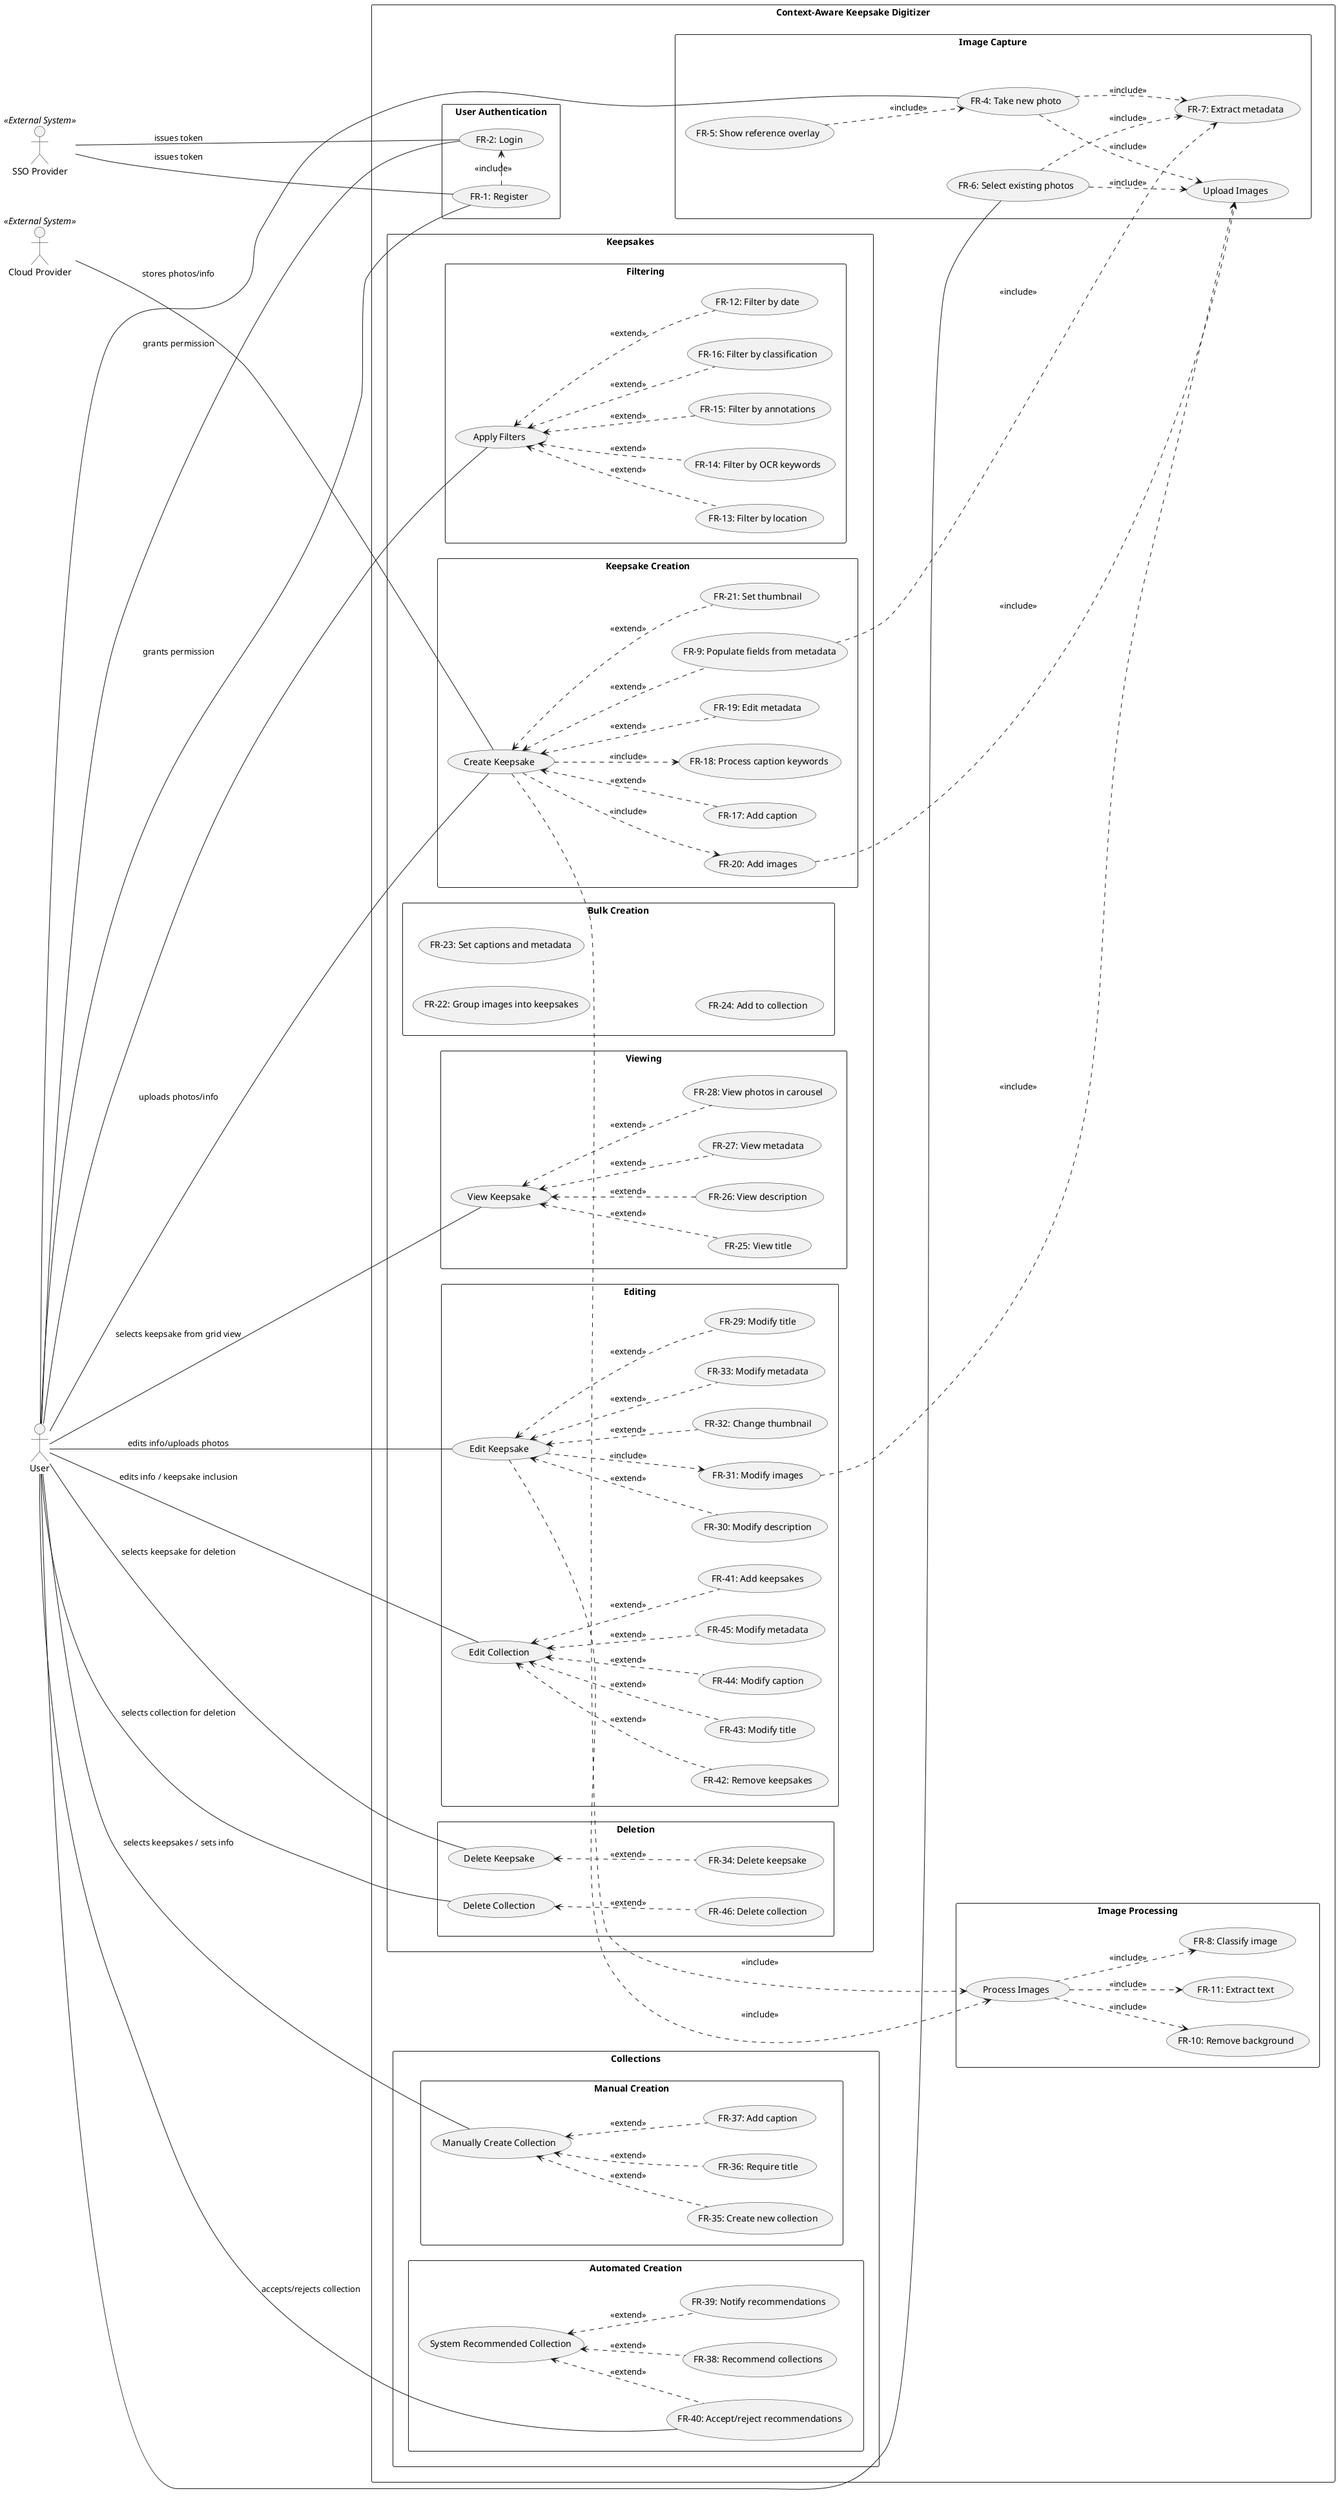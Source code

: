 ' NOTE: we may need to split this into separate diagrams where possible...
' it's going to be huge

@startuml Use Case
left to right direction
skinparam packageStyle rectangle

' Actors
actor User
actor "Cloud Provider" as Cloud << External System >>
actor "SSO Provider" as SSO << External System >>

' Packages/Use Cases
rectangle "Context-Aware Keepsake Digitizer" {

    package "User Authentication" {
        usecase "FR-1: Register" as FR1
        usecase "FR-2: Login" as FR2
    }

    package "Image Capture" {
        usecase "Upload Images"
        usecase "FR-4: Take new photo" as FR4
        usecase "FR-5: Show reference overlay" as FR5
        usecase "FR-6: Select existing photos" as FR6
        usecase "FR-7: Extract metadata" as FR7
    }

    package "Image Processing" {
        usecase "Process Images"
        usecase "FR-8: Classify image" as FR8
        usecase "FR-10: Remove background" as FR10
        usecase "FR-11: Extract text" as FR11
    }
 
    package "Keepsakes" {
        package "Filtering" {
            usecase "Apply Filters" as Filter  
            usecase "FR-12: Filter by date" as FR12
            usecase "FR-13: Filter by location" as FR13
            usecase "FR-14: Filter by OCR keywords" as FR14
            usecase "FR-15: Filter by annotations" as FR15
            usecase "FR-16: Filter by classification" as FR16
        }
        package "Keepsake Creation" {
            usecase "Create Keepsake" 
            usecase "FR-9: Populate fields from metadata" as FR9
            usecase "FR-17: Add caption" as FR17
            usecase "FR-18: Process caption keywords" as FR18
            usecase "FR-19: Edit metadata" as FR19
            usecase "FR-20: Add images" as FR20
            usecase "FR-21: Set thumbnail" as FR21
        }
     package "Bulk Creation" {
       usecase "FR-22: Group images into keepsakes" as FR22
       usecase "FR-23: Set captions and metadata" as FR23
       usecase "FR-24: Add to collection" as FR24
     }
     package "Viewing" {
       usecase "View Keepsake"
       usecase "FR-25: View title" as FR25
       usecase "FR-26: View description" as FR26
       usecase "FR-27: View metadata" as FR27
       usecase "FR-28: View photos in carousel" as FR28
     }
     package "Editing" {
       usecase "Edit Keepsake"
       usecase "FR-29: Modify title" as FR29
       usecase "FR-30: Modify description" as FR30
       usecase "FR-31: Modify images" as FR31
       usecase "FR-32: Change thumbnail" as FR32
       usecase "FR-33: Modify metadata" as FR33
     }
     package "Deletion" {
      usecase "Delete Keepsake"
       usecase "FR-34: Delete keepsake" as FR34
     }
  }

     package "Collections" {
       package "Manual Creation" {
         usecase "Manually Create Collection"
         usecase "FR-35: Create new collection" as FR35
         usecase "FR-36: Require title" as FR36
         usecase "FR-37: Add caption" as FR37
       }
       package "Automated Creation" {
         usecase "System Recommended Collection"
         usecase "FR-38: Recommend collections" as FR38
         usecase "FR-39: Notify recommendations" as FR39
         usecase "FR-40: Accept/reject recommendations" as FR40
       }
       package "Editing" {
         usecase "Edit Collection"
         usecase "FR-41: Add keepsakes" as FR41
         usecase "FR-42: Remove keepsakes" as FR42
         usecase "FR-43: Modify title" as FR43
         usecase "FR-44: Modify caption" as FR44
         usecase "FR-45: Modify metadata" as FR45
       }
       package "Deletion" {
         usecase "Delete Collection"
         usecase "FR-46: Delete collection" as FR46
       }
  '     package "Metadata Management" {
  '       usecase "FR-47: Auto-derive date" as FR47
  '       usecase "FR-48: Auto-derive location" as FR48
  '       usecase "FR-49: Modify location" as FR49
  '       usecase "FR-50: Modify time/date" as FR50
  '       usecase "FR-51: Modify metadata" as FR51
  '     }
  '   }

  '   package "Visualization" {
  '     package "Map Features" {
  '       usecase "FR-52: Show collections on map" as FR52
  '       usecase "FR-53: Click markers to view" as FR53
  '     }
  '     package "Content Generation" {
  '       usecase "FR-54: Generate collages" as FR54
  '     }
  '   }

  '   package "Integrations" {
  '     package "Sharing" {
  '       usecase "FR-55: Share keepsakes" as FR55
  '       usecase "FR-56: Share collages" as FR56
  '     }
  '     package "Notifications" {
  '       usecase "FR-57: Special day reminders" as FR57
  '     }
  '   }
}

' User interactions
User --- (FR1) : grants permission
User --- (FR2) : grants permission 
User --- (FR4)
User --- (FR6)
User --- (Filter)
User --- (Create Keepsake) : uploads photos/info
User --- (Edit Keepsake) : edits info/uploads photos
User --- (View Keepsake) : selects keepsake from grid view
User --- (Delete Keepsake) : selects keepsake for deletion
User --- (Manually Create Collection) : selects keepsakes / sets info
User --- (FR40) : accepts/rejects collection
User --- (Edit Collection) : edits info / keepsake inclusion
User --- (Delete Collection) : selects collection for deletion

' SSO interactions
SSO --- (FR1) : issues token
SSO --- (FR2) : issues token
(FR1) .> (FR2) : <<include>>

' Cloud interactions
Cloud --- (Create Keepsake) : stores photos/info

' Image Capture
(FR5) .-> (FR4) : <<include>>
(FR4) .-> (FR7) : <<include>>
(FR6) .-> (FR7) : <<include>>
(FR4) .-> (Upload Images) : <<include>>
(FR6) .-> (Upload Images) : <<include>>

' Image Processing
(Process Images) .-> (FR8) : <<include>>
(Process Images) .-> (FR10) : <<include>>
(Process Images) .-> (FR11) : <<include>>

' Keepsake Filters
(Filter) <-. (FR12) : <<extend>>
(Filter) <-. (FR13) : <<extend>>
(Filter) <-. (FR14) : <<extend>>
(Filter) <-. (FR15) : <<extend>>
(Filter) <-. (FR16) : <<extend>>

' Create Keepsake
(Create Keepsake) <-. (FR17) : <<extend>>
(Create Keepsake) <-. (FR19) : <<extend>>
(Create Keepsake) .-> (FR20) : <<include>>
(Create Keepsake) <-. (FR21) : <<extend>>
(Create Keepsake) <-. (FR9) : <<extend>>
(Create Keepsake) .-> (FR18) : <<include>>

' View Keepsake
(View Keepsake) <-. (FR25) : <<extend>>
(View Keepsake) <-. (FR26) : <<extend>>
(View Keepsake) <-. (FR27) : <<extend>>
(View Keepsake) <-. (FR28) : <<extend>>

' Edit Keepsake
(Edit Keepsake) <-. (FR29) : <<extend>>
(Edit Keepsake) <-. (FR30) : <<extend>>
(Edit Keepsake) .-> (FR31) : <<include>>
(Edit Keepsake) <-. (FR32) : <<extend>>
(Edit Keepsake) <-. (FR33) : <<extend>>

' Delete Keepsake
(Delete Keepsake) <-. (FR34) : <<extend>>

' Manually Create Collection
(Manually Create Collection) <-. (FR35) : <<extend>>
(Manually Create Collection) <-. (FR36) : <<extend>>
(Manually Create Collection) <-. (FR37) : <<extend>>

' System Recommended Collection
(System Recommended Collection) <-. (FR38) : <<extend>>
(System Recommended Collection) <-. (FR39) : <<extend>>
(System Recommended Collection) <-. (FR40) : <<extend>>

' Editing Collections
(Edit Collection) <-. (FR41) : <<extend>>
(Edit Collection) <-. (FR42) : <<extend>>
(Edit Collection) <-. (FR43) : <<extend>>
(Edit Collection) <-. (FR44) : <<extend>>
(Edit Collection) <-. (FR45) : <<extend>>

' Delete Collection
(Delete Collection) <-. (FR46) : <<extend>>

' Inter-package interactions 
' NOTE: the more dashes, the longer the arrow 
' (gives some visual separation)
(Create Keepsake) .--> (Process Images) : <<include>>
(FR20) .--> (Upload Images) : <<include>>
(FR9) .--> (FR7) : <<include>>
(Edit Keepsake) .--> (Process Images) : <<include>>
(FR31) .--> (Upload Images) : <<include>>


@enduml

